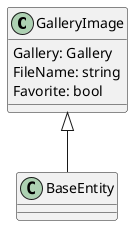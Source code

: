@startuml Class Diagram

class GalleryImage  {
    Gallery: Gallery
    FileName: string
    Favorite: bool
}

GalleryImage <|-- BaseEntity
 
@enduml